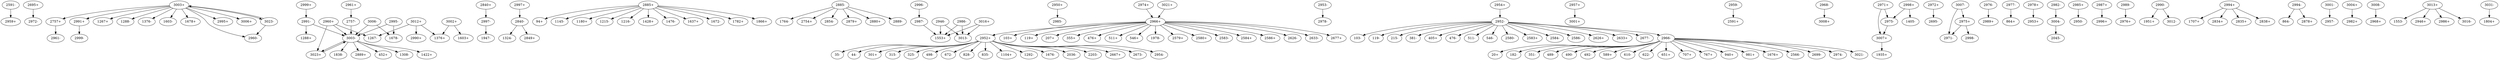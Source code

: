 digraph dist {
graph [k=96 s=1000 n=10]
"2591-" -> "2959+" [d=-264 e=20.5 n=68]
"2695+" -> "2972-" [d=-315 e=27.8 n=37]
"2757+" -> "2961-" [d=-360 e=53.5 n=10]
"2757-" -> "3003-" [d=-223 e=23.2 n=53]
"2840+" -> "2997-" [d=-221 e=27.4 n=38]
"2840-" -> "1324-" [d=-186 e=35.3 n=23]
"2840-" -> "2849+" [d=-216 e=36.9 n=21]
"2885+" -> "94+" [d=-95 e=26.1 n=42]
"2885+" -> "1145-" [d=-181 e=25.5 n=44]
"2885+" -> "1180+" [d=-161 e=17.1 n=98]
"2885+" -> "1215-" [d=-84 e=26.8 n=40]
"2885+" -> "1216-" [d=-91 e=28.6 n=35]
"2885+" -> "1428+" [d=-96 e=32.0 n=28]
"2885+" -> "1476-" [d=-220 e=29.9 n=32]
"2885+" -> "1637+" [d=-155 e=36.9 n=21]
"2885+" -> "1672-" [d=-238 e=46.9 n=13]
"2885+" -> "1782+" [d=-130 e=36.9 n=21]
"2885+" -> "1866+" [d=-151 e=32.0 n=28]
"2885-" -> "1764-" [d=-165 e=23.5 n=52]
"2885-" -> "2754+" [d=-198 e=29.9 n=32]
"2885-" -> "2854-" [d=-170 e=18.2 n=86]
"2885-" -> "2879+" [d=-188 e=35.3 n=23]
"2885-" -> "2880+" [d=-169 e=33.8 n=25]
"2885-" -> "2889-" [d=-168 e=16.9 n=100]
"2946-" -> "1553+" [d=-192 e=43.7 n=15]
"2946-" -> "3013-" [d=-96500 e=46.9 n=13]
"2950+" -> "2985-" [d=-371 e=38.8 n=19]
"2952+" -> "35-" [d=-1663 e=15.0 n=127]
"2952+" -> "44-" [d=-1656 e=10.9 n=242]
"2952+" -> "301+" [d=-1647 e=51.0 n=11]
"2952+" -> "315-" [d=-1618 e=38.8 n=19]
"2952+" -> "325-" [d=-1657 e=9.0 n=352]
"2952+" -> "498-" [d=-1628 e=29.5 n=33]
"2952+" -> "672-" [d=-1646 e=13.1 n=166]
"2952+" -> "828-" [d=-1624 e=45.2 n=14]
"2952+" -> "835-" [d=-1634 e=21.5 n=62]
"2952+" -> "1104+" [d=-1774 e=33.8 n=25]
"2952+" -> "1292-" [d=-1647 e=15.0 n=127]
"2952+" -> "1676-" [d=-1755 e=51.0 n=11]
"2952+" -> "2036-" [d=-1661 e=43.7 n=15]
"2953-" -> "2978-" [d=-28140 e=32.0 n=28]
"2952+" -> "2203-" [d=-1716 e=22.2 n=58]
"2952+" -> "2667+" [d=-1669 e=21.0 n=65]
"2952+" -> "2673-" [d=-1654 e=9.6 n=308]
"2952+" -> "2954-" [d=-1820 e=46.9 n=13]
"2952-" -> "103-" [d=-35 e=16.7 n=103]
"2952-" -> "119-" [d=-26 e=12.4 n=186]
"2952-" -> "215-" [d=29 e=42.3 n=16]
"2952-" -> "381-" [d=-33 e=22.4 n=57]
"2952-" -> "405+" [d=-46 e=53.5 n=10]
"2952-" -> "476-" [d=-25 e=10.2 n=274]
"2952-" -> "511-" [d=-38 e=53.5 n=10]
"2952-" -> "546-" [d=-9 e=19.2 n=78]
"2952-" -> "2580-" [d=-16 e=16.8 n=101]
"2952-" -> "2583+" [d=-32 e=14.3 n=140]
"2952-" -> "2584-" [d=-7 e=12.3 n=189]
"2952-" -> "2586-" [d=-9 e=10.1 n=281]
"2952-" -> "2626+" [d=-24 e=14.7 n=132]
"2952-" -> "2633+" [d=-12 e=12.1 n=194]
"2952-" -> "2677-" [d=-39 e=11.2 n=229]
"2952-" -> "2966-" [d=-11 e=29.9 n=32]
"2954+" -> "2952-" [d=-1820 e=46.9 n=13]
"2957+" -> "3001+" [d=-330 e=45.2 n=14]
"2959-" -> "2591+" [d=-264 e=20.5 n=68]
"2960+" -> "1267-" [d=-155 e=36.9 n=21]
"2960+" -> "3003-" [d=-45312 e=51.0 n=11]
"2960+" -> "3023+" [d=-43605 e=41.0 n=17]
"2961+" -> "2757-" [d=-360 e=53.5 n=10]
"2966+" -> "103+" [d=18 e=22.4 n=57]
"2966+" -> "119+" [d=5 e=16.0 n=112]
"2966+" -> "207+" [d=18 e=38.8 n=19]
"2966+" -> "355+" [d=-24 e=27.1 n=39]
"2966+" -> "476+" [d=-3 e=13.3 n=161]
"2966+" -> "511+" [d=-9 e=29.9 n=32]
"2966+" -> "546+" [d=-3 e=16.8 n=101]
"2966+" -> "1978-" [d=-42 e=48.8 n=12]
"2966+" -> "2579+" [d=16 e=22.6 n=56]
"2966+" -> "2580+" [d=-11 e=9.3 n=330]
"2966+" -> "2583-" [d=7 e=32.6 n=27]
"2966+" -> "2584+" [d=-31 e=41.0 n=17]
"2966+" -> "2586+" [d=-12 e=36.1 n=22]
"2966+" -> "2626-" [d=-13 e=11.9 n=203]
"2966+" -> "2633-" [d=-8 e=10.9 n=240]
"2966+" -> "2677+" [d=-1 e=16.4 n=107]
"2966+" -> "2952+" [d=-11 e=29.9 n=32]
"2966-" -> "20+" [d=-4616 e=48.8 n=12]
"2966-" -> "182-" [d=-4630 e=11.8 n=206]
"2966-" -> "351-" [d=-4639 e=10.3 n=270]
"2966-" -> "489-" [d=-4625 e=19.9 n=72]
"2966-" -> "490-" [d=-4622 e=35.3 n=23]
"2966-" -> "492-" [d=-4610 e=25.5 n=44]
"2966-" -> "589+" [d=-4636 e=46.9 n=13]
"2968-" -> "3008+" [d=-162 e=22.4 n=57]
"2966-" -> "610-" [d=-4617 e=13.3 n=163]
"2966-" -> "622-" [d=-4631 e=38.8 n=19]
"2966-" -> "651+" [d=-4631 e=35.3 n=23]
"2966-" -> "707+" [d=-4621 e=11.7 n=208]
"2971+" -> "2975-" [d=-143094 e=53.5 n=10]
"2971+" -> "3007+" [d=-214 e=29.5 n=33]
"2966-" -> "767+" [d=-4634 e=9.1 n=343]
"2966-" -> "940+" [d=-4624 e=22.6 n=56]
"2966-" -> "981+" [d=-4638 e=18.0 n=88]
"2966-" -> "1676+" [d=-4706 e=45.2 n=14]
"2966-" -> "2566-" [d=-4623 e=9.9 n=293]
"2966-" -> "2699-" [d=-4632 e=14.0 n=147]
"2966-" -> "2974-" [d=-4766 e=41.0 n=17]
"2966-" -> "3021-" [d=-4782 e=48.8 n=12]
"2972+" -> "2695-" [d=-315 e=27.8 n=37]
"2974+" -> "2966+" [d=-4766 e=41.0 n=17]
"2975+" -> "2971-" [d=-143094 e=53.5 n=10]
"2975+" -> "2998-" [d=-143133 e=53.5 n=10]
"2975-" -> "3007+" [d=-482 e=53.5 n=10]
"2976-" -> "2989+" [d=-145 e=36.1 n=22]
"2977-" -> "864+" [d=-314 e=51.0 n=11]
"2978+" -> "2953+" [d=-28140 e=32.0 n=28]
"2982-" -> "3004-" [d=-75 e=35.3 n=23]
"2985+" -> "2950-" [d=-371 e=38.8 n=19]
"2986-" -> "1553+" [d=-136 e=45.2 n=14]
"2986-" -> "3013-" [d=-96562 e=53.5 n=10]
"2987+" -> "2996+" [d=-200 e=30.9 n=30]
"2987-" -> "1553+" [d=-184 e=42.3 n=16]
"2989-" -> "2976+" [d=-145 e=36.1 n=22]
"2990-" -> "1951+" [d=-111 e=45.2 n=14]
"2990-" -> "3012-" [d=-86659 e=48.8 n=12]
"2991+" -> "2999-" [d=-238 e=27.4 n=38]
"2991-" -> "1288+" [d=-186 e=32.6 n=27]
"2991-" -> "3003-" [d=-45138 e=43.7 n=15]
"2994+" -> "1707+" [d=-163 e=43.7 n=15]
"2994+" -> "2834+" [d=-203 e=48.8 n=12]
"2994+" -> "2835+" [d=-171 e=48.8 n=12]
"2994+" -> "2838+" [d=-120 e=42.3 n=16]
"2994-" -> "864-" [d=-26516 e=42.3 n=16]
"2994-" -> "2878+" [d=-26499 e=30.4 n=31]
"2995-" -> "1678-" [d=-124 e=46.9 n=13]
"2995-" -> "3003-" [d=-45228 e=48.8 n=12]
"2996-" -> "2987-" [d=-200 e=30.9 n=30]
"2997+" -> "2840-" [d=-221 e=27.4 n=38]
"2997-" -> "1947-" [d=-37695 e=32.0 n=28]
"2998+" -> "1405-" [d=-105 e=37.8 n=20]
"2998+" -> "2975-" [d=-143133 e=53.5 n=10]
"2999+" -> "2991-" [d=-238 e=27.4 n=38]
"3001-" -> "2957-" [d=-330 e=45.2 n=14]
"3002+" -> "1376+" [d=-198 e=33.8 n=25]
"3002+" -> "1603+" [d=-99 e=36.1 n=22]
"3003+" -> "1267+" [d=-45282 e=17.7 n=91]
"3003+" -> "1288-" [d=-45387 e=28.6 n=35]
"3003+" -> "1376-" [d=-45236 e=30.4 n=31]
"3003+" -> "1603-" [d=-45302 e=27.4 n=38]
"3003+" -> "1678+" [d=-45250 e=26.1 n=42]
"3003+" -> "2757+" [d=-223 e=23.2 n=53]
"3003+" -> "2960-" [d=-45312 e=51.0 n=11]
"3003+" -> "2991+" [d=-45138 e=43.7 n=15]
"3003+" -> "2995+" [d=-45228 e=48.8 n=12]
"3003+" -> "3006+" [d=-45219 e=53.5 n=10]
"3003+" -> "3023-" [d=-45308 e=23.5 n=52]
"3003-" -> "452+" [d=-84 e=24.4 n=48]
"3003-" -> "1308-" [d=-129 e=23.0 n=54]
"3003-" -> "1422+" [d=-112 e=18.0 n=88]
"3003-" -> "1838-" [d=-180 e=33.8 n=25]
"3003-" -> "2889+" [d=-169 e=14.6 n=135]
"3003-" -> "3023+" [d=-44420 e=51.0 n=11]
"3004+" -> "2982+" [d=-75 e=35.3 n=23]
"3004-" -> "2045-" [d=-173491 e=51.0 n=11]
"3006-" -> "1678-" [d=-82 e=46.9 n=13]
"3006-" -> "3003-" [d=-45219 e=53.5 n=10]
"3007+" -> "1935+" [d=-97 e=51.0 n=11]
"3007-" -> "2971-" [d=-214 e=29.5 n=33]
"3007-" -> "2975+" [d=-482 e=53.5 n=10]
"3008-" -> "2968+" [d=-162 e=22.4 n=57]
"3012+" -> "1267-" [d=-280 e=51.0 n=11]
"3012+" -> "1376+" [d=-167 e=32.0 n=28]
"3012+" -> "2990+" [d=-86659 e=48.8 n=12]
"3013+" -> "1553-" [d=-96408 e=45.2 n=14]
"3013+" -> "2946+" [d=-96500 e=46.9 n=13]
"3013+" -> "2986+" [d=-96562 e=53.5 n=10]
"3013+" -> "3016-" [d=-96446 e=46.9 n=13]
"3016+" -> "1553+" [d=-131 e=46.9 n=13]
"3016+" -> "3013-" [d=-96446 e=46.9 n=13]
"3021+" -> "2966+" [d=-4782 e=48.8 n=12]
"3023+" -> "3003-" [d=-45308 e=23.5 n=52]
"3023-" -> "2960-" [d=-43605 e=41.0 n=17]
"3023-" -> "3003+" [d=-44420 e=51.0 n=11]
"3031-" -> "1804+" [d=-180 e=36.9 n=21]
}
